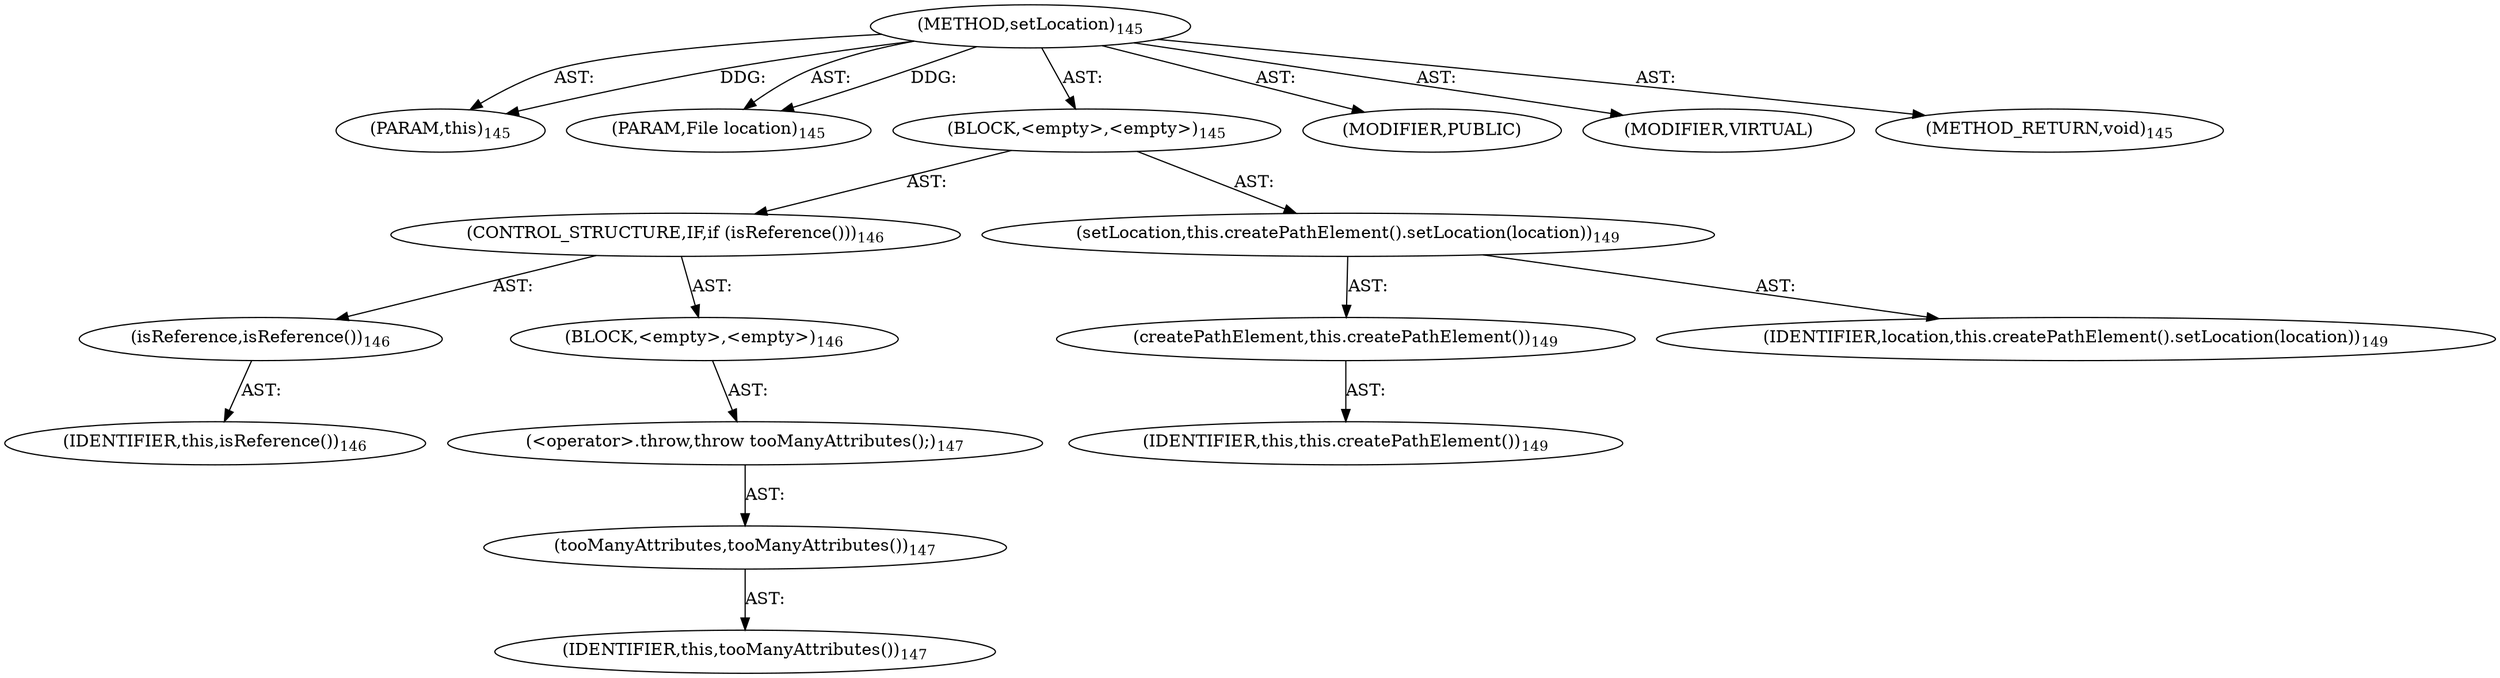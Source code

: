 digraph "setLocation" {  
"111669149702" [label = <(METHOD,setLocation)<SUB>145</SUB>> ]
"115964116995" [label = <(PARAM,this)<SUB>145</SUB>> ]
"115964117023" [label = <(PARAM,File location)<SUB>145</SUB>> ]
"25769803782" [label = <(BLOCK,&lt;empty&gt;,&lt;empty&gt;)<SUB>145</SUB>> ]
"47244640256" [label = <(CONTROL_STRUCTURE,IF,if (isReference()))<SUB>146</SUB>> ]
"30064771093" [label = <(isReference,isReference())<SUB>146</SUB>> ]
"68719476739" [label = <(IDENTIFIER,this,isReference())<SUB>146</SUB>> ]
"25769803783" [label = <(BLOCK,&lt;empty&gt;,&lt;empty&gt;)<SUB>146</SUB>> ]
"30064771094" [label = <(&lt;operator&gt;.throw,throw tooManyAttributes();)<SUB>147</SUB>> ]
"30064771095" [label = <(tooManyAttributes,tooManyAttributes())<SUB>147</SUB>> ]
"68719476740" [label = <(IDENTIFIER,this,tooManyAttributes())<SUB>147</SUB>> ]
"30064771096" [label = <(setLocation,this.createPathElement().setLocation(location))<SUB>149</SUB>> ]
"30064771097" [label = <(createPathElement,this.createPathElement())<SUB>149</SUB>> ]
"68719476741" [label = <(IDENTIFIER,this,this.createPathElement())<SUB>149</SUB>> ]
"68719476821" [label = <(IDENTIFIER,location,this.createPathElement().setLocation(location))<SUB>149</SUB>> ]
"133143986193" [label = <(MODIFIER,PUBLIC)> ]
"133143986194" [label = <(MODIFIER,VIRTUAL)> ]
"128849018886" [label = <(METHOD_RETURN,void)<SUB>145</SUB>> ]
  "111669149702" -> "115964116995"  [ label = "AST: "] 
  "111669149702" -> "115964117023"  [ label = "AST: "] 
  "111669149702" -> "25769803782"  [ label = "AST: "] 
  "111669149702" -> "133143986193"  [ label = "AST: "] 
  "111669149702" -> "133143986194"  [ label = "AST: "] 
  "111669149702" -> "128849018886"  [ label = "AST: "] 
  "25769803782" -> "47244640256"  [ label = "AST: "] 
  "25769803782" -> "30064771096"  [ label = "AST: "] 
  "47244640256" -> "30064771093"  [ label = "AST: "] 
  "47244640256" -> "25769803783"  [ label = "AST: "] 
  "30064771093" -> "68719476739"  [ label = "AST: "] 
  "25769803783" -> "30064771094"  [ label = "AST: "] 
  "30064771094" -> "30064771095"  [ label = "AST: "] 
  "30064771095" -> "68719476740"  [ label = "AST: "] 
  "30064771096" -> "30064771097"  [ label = "AST: "] 
  "30064771096" -> "68719476821"  [ label = "AST: "] 
  "30064771097" -> "68719476741"  [ label = "AST: "] 
  "111669149702" -> "115964116995"  [ label = "DDG: "] 
  "111669149702" -> "115964117023"  [ label = "DDG: "] 
}
